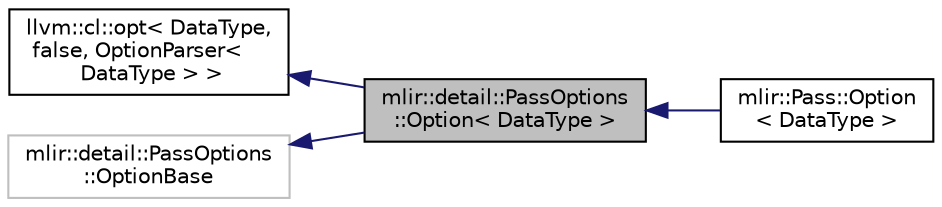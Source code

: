 digraph "mlir::detail::PassOptions::Option&lt; DataType &gt;"
{
  bgcolor="transparent";
  edge [fontname="Helvetica",fontsize="10",labelfontname="Helvetica",labelfontsize="10"];
  node [fontname="Helvetica",fontsize="10",shape=record];
  rankdir="LR";
  Node0 [label="mlir::detail::PassOptions\l::Option\< DataType \>",height=0.2,width=0.4,color="black", fillcolor="grey75", style="filled", fontcolor="black"];
  Node1 -> Node0 [dir="back",color="midnightblue",fontsize="10",style="solid",fontname="Helvetica"];
  Node1 [label="llvm::cl::opt\< DataType,\l false, OptionParser\<\l DataType \> \>",height=0.2,width=0.4,color="black",URL="$classllvm_1_1cl_1_1opt.html"];
  Node2 -> Node0 [dir="back",color="midnightblue",fontsize="10",style="solid",fontname="Helvetica"];
  Node2 [label="mlir::detail::PassOptions\l::OptionBase",height=0.2,width=0.4,color="grey75",tooltip="This is the type-erased option base class. "];
  Node0 -> Node3 [dir="back",color="midnightblue",fontsize="10",style="solid",fontname="Helvetica"];
  Node3 [label="mlir::Pass::Option\l\< DataType \>",height=0.2,width=0.4,color="black",URL="$structmlir_1_1Pass_1_1Option.html",tooltip="This class represents a specific pass option, with a provided data type. "];
}
